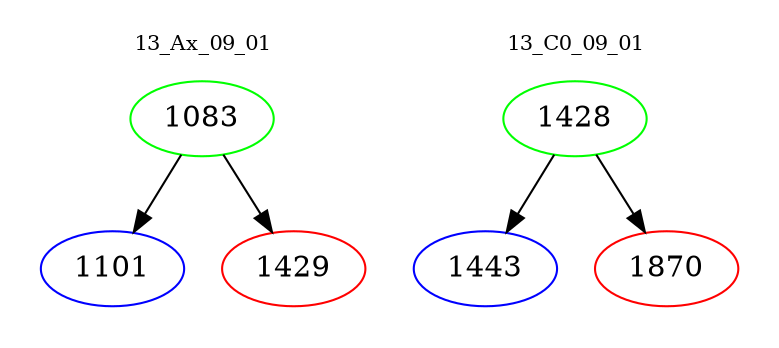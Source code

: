 digraph{
subgraph cluster_0 {
color = white
label = "13_Ax_09_01";
fontsize=10;
T0_1083 [label="1083", color="green"]
T0_1083 -> T0_1101 [color="black"]
T0_1101 [label="1101", color="blue"]
T0_1083 -> T0_1429 [color="black"]
T0_1429 [label="1429", color="red"]
}
subgraph cluster_1 {
color = white
label = "13_C0_09_01";
fontsize=10;
T1_1428 [label="1428", color="green"]
T1_1428 -> T1_1443 [color="black"]
T1_1443 [label="1443", color="blue"]
T1_1428 -> T1_1870 [color="black"]
T1_1870 [label="1870", color="red"]
}
}
